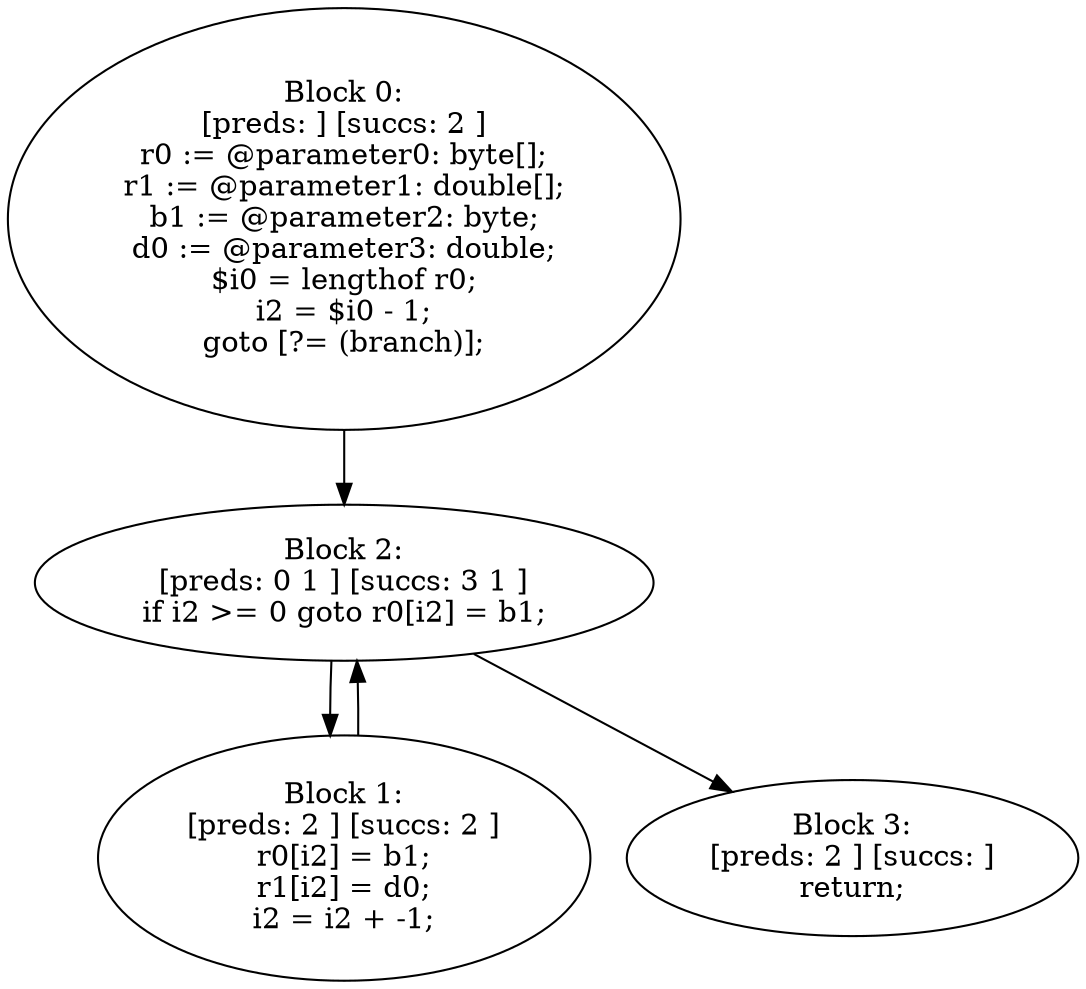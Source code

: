 digraph "unitGraph" {
    "Block 0:
[preds: ] [succs: 2 ]
r0 := @parameter0: byte[];
r1 := @parameter1: double[];
b1 := @parameter2: byte;
d0 := @parameter3: double;
$i0 = lengthof r0;
i2 = $i0 - 1;
goto [?= (branch)];
"
    "Block 1:
[preds: 2 ] [succs: 2 ]
r0[i2] = b1;
r1[i2] = d0;
i2 = i2 + -1;
"
    "Block 2:
[preds: 0 1 ] [succs: 3 1 ]
if i2 >= 0 goto r0[i2] = b1;
"
    "Block 3:
[preds: 2 ] [succs: ]
return;
"
    "Block 0:
[preds: ] [succs: 2 ]
r0 := @parameter0: byte[];
r1 := @parameter1: double[];
b1 := @parameter2: byte;
d0 := @parameter3: double;
$i0 = lengthof r0;
i2 = $i0 - 1;
goto [?= (branch)];
"->"Block 2:
[preds: 0 1 ] [succs: 3 1 ]
if i2 >= 0 goto r0[i2] = b1;
";
    "Block 1:
[preds: 2 ] [succs: 2 ]
r0[i2] = b1;
r1[i2] = d0;
i2 = i2 + -1;
"->"Block 2:
[preds: 0 1 ] [succs: 3 1 ]
if i2 >= 0 goto r0[i2] = b1;
";
    "Block 2:
[preds: 0 1 ] [succs: 3 1 ]
if i2 >= 0 goto r0[i2] = b1;
"->"Block 3:
[preds: 2 ] [succs: ]
return;
";
    "Block 2:
[preds: 0 1 ] [succs: 3 1 ]
if i2 >= 0 goto r0[i2] = b1;
"->"Block 1:
[preds: 2 ] [succs: 2 ]
r0[i2] = b1;
r1[i2] = d0;
i2 = i2 + -1;
";
}
